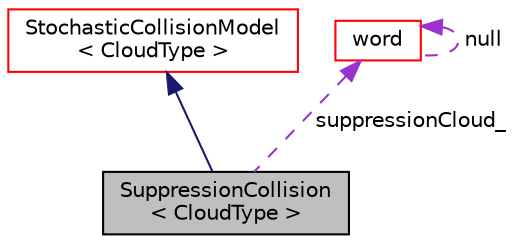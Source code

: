 digraph "SuppressionCollision&lt; CloudType &gt;"
{
  bgcolor="transparent";
  edge [fontname="Helvetica",fontsize="10",labelfontname="Helvetica",labelfontsize="10"];
  node [fontname="Helvetica",fontsize="10",shape=record];
  Node1 [label="SuppressionCollision\l\< CloudType \>",height=0.2,width=0.4,color="black", fillcolor="grey75", style="filled", fontcolor="black"];
  Node2 -> Node1 [dir="back",color="midnightblue",fontsize="10",style="solid",fontname="Helvetica"];
  Node2 [label="StochasticCollisionModel\l\< CloudType \>",height=0.2,width=0.4,color="red",URL="$a02439.html",tooltip="Templated stochastic collision model class. "];
  Node3 -> Node1 [dir="back",color="darkorchid3",fontsize="10",style="dashed",label=" suppressionCloud_" ,fontname="Helvetica"];
  Node3 [label="word",height=0.2,width=0.4,color="red",URL="$a02856.html",tooltip="A class for handling words, derived from string. "];
  Node3 -> Node3 [dir="back",color="darkorchid3",fontsize="10",style="dashed",label=" null" ,fontname="Helvetica"];
}
